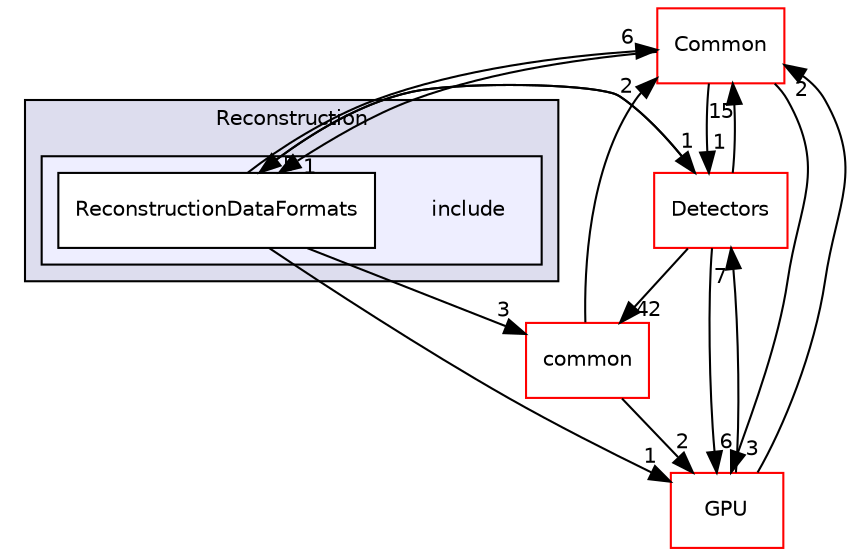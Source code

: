 digraph "/home/travis/build/AliceO2Group/AliceO2/DataFormats/Reconstruction/include" {
  bgcolor=transparent;
  compound=true
  node [ fontsize="10", fontname="Helvetica"];
  edge [ labelfontsize="10", labelfontname="Helvetica"];
  subgraph clusterdir_d269712cc31e133b892a3b3f6424741a {
    graph [ bgcolor="#ddddee", pencolor="black", label="Reconstruction" fontname="Helvetica", fontsize="10", URL="dir_d269712cc31e133b892a3b3f6424741a.html"]
  subgraph clusterdir_99c43ad88135ecdb15d6d5c818628268 {
    graph [ bgcolor="#eeeeff", pencolor="black", label="" URL="dir_99c43ad88135ecdb15d6d5c818628268.html"];
    dir_99c43ad88135ecdb15d6d5c818628268 [shape=plaintext label="include"];
    dir_7a3b9cdde049e7a84ed69a884a751cf5 [shape=box label="ReconstructionDataFormats" color="black" fillcolor="white" style="filled" URL="dir_7a3b9cdde049e7a84ed69a884a751cf5.html"];
  }
  }
  dir_4ab6b4cc6a7edbff49100e9123df213f [shape=box label="Common" color="red" URL="dir_4ab6b4cc6a7edbff49100e9123df213f.html"];
  dir_2801adc79bf3c286b1b479858d2cade4 [shape=box label="Detectors" color="red" URL="dir_2801adc79bf3c286b1b479858d2cade4.html"];
  dir_7924ba4398ae4560cd37376e44666c6d [shape=box label="common" color="red" URL="dir_7924ba4398ae4560cd37376e44666c6d.html"];
  dir_f511f1e9c03c071966ae594f00bbc5e0 [shape=box label="GPU" color="red" URL="dir_f511f1e9c03c071966ae594f00bbc5e0.html"];
  dir_4ab6b4cc6a7edbff49100e9123df213f->dir_2801adc79bf3c286b1b479858d2cade4 [headlabel="1", labeldistance=1.5 headhref="dir_000027_000086.html"];
  dir_4ab6b4cc6a7edbff49100e9123df213f->dir_f511f1e9c03c071966ae594f00bbc5e0 [headlabel="3", labeldistance=1.5 headhref="dir_000027_000140.html"];
  dir_4ab6b4cc6a7edbff49100e9123df213f->dir_7a3b9cdde049e7a84ed69a884a751cf5 [headlabel="1", labeldistance=1.5 headhref="dir_000027_000235.html"];
  dir_2801adc79bf3c286b1b479858d2cade4->dir_4ab6b4cc6a7edbff49100e9123df213f [headlabel="15", labeldistance=1.5 headhref="dir_000086_000027.html"];
  dir_2801adc79bf3c286b1b479858d2cade4->dir_7924ba4398ae4560cd37376e44666c6d [headlabel="42", labeldistance=1.5 headhref="dir_000086_000077.html"];
  dir_2801adc79bf3c286b1b479858d2cade4->dir_f511f1e9c03c071966ae594f00bbc5e0 [headlabel="6", labeldistance=1.5 headhref="dir_000086_000140.html"];
  dir_2801adc79bf3c286b1b479858d2cade4->dir_7a3b9cdde049e7a84ed69a884a751cf5 [headlabel="5", labeldistance=1.5 headhref="dir_000086_000235.html"];
  dir_7924ba4398ae4560cd37376e44666c6d->dir_4ab6b4cc6a7edbff49100e9123df213f [headlabel="2", labeldistance=1.5 headhref="dir_000077_000027.html"];
  dir_7924ba4398ae4560cd37376e44666c6d->dir_f511f1e9c03c071966ae594f00bbc5e0 [headlabel="2", labeldistance=1.5 headhref="dir_000077_000140.html"];
  dir_f511f1e9c03c071966ae594f00bbc5e0->dir_4ab6b4cc6a7edbff49100e9123df213f [headlabel="2", labeldistance=1.5 headhref="dir_000140_000027.html"];
  dir_f511f1e9c03c071966ae594f00bbc5e0->dir_2801adc79bf3c286b1b479858d2cade4 [headlabel="7", labeldistance=1.5 headhref="dir_000140_000086.html"];
  dir_7a3b9cdde049e7a84ed69a884a751cf5->dir_4ab6b4cc6a7edbff49100e9123df213f [headlabel="6", labeldistance=1.5 headhref="dir_000235_000027.html"];
  dir_7a3b9cdde049e7a84ed69a884a751cf5->dir_2801adc79bf3c286b1b479858d2cade4 [headlabel="1", labeldistance=1.5 headhref="dir_000235_000086.html"];
  dir_7a3b9cdde049e7a84ed69a884a751cf5->dir_7924ba4398ae4560cd37376e44666c6d [headlabel="3", labeldistance=1.5 headhref="dir_000235_000077.html"];
  dir_7a3b9cdde049e7a84ed69a884a751cf5->dir_f511f1e9c03c071966ae594f00bbc5e0 [headlabel="1", labeldistance=1.5 headhref="dir_000235_000140.html"];
}
